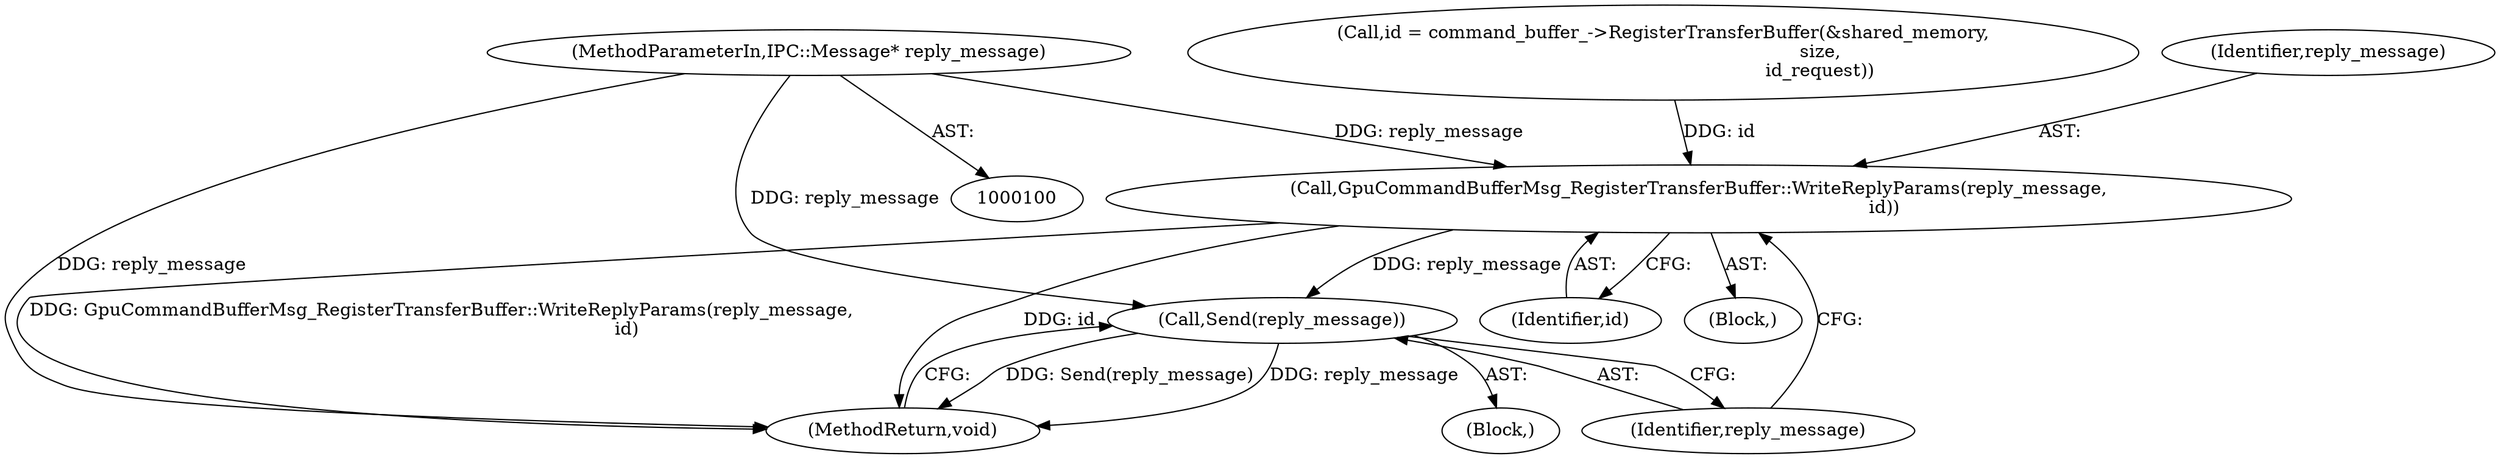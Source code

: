 digraph "0_Chrome_cd0bd79d6ebdb72183e6f0833673464cc10b3600_21@pointer" {
"1000104" [label="(MethodParameterIn,IPC::Message* reply_message)"];
"1000117" [label="(Call,GpuCommandBufferMsg_RegisterTransferBuffer::WriteReplyParams(reply_message,\n                                                                 id))"];
"1000123" [label="(Call,Send(reply_message))"];
"1000124" [label="(Identifier,reply_message)"];
"1000104" [label="(MethodParameterIn,IPC::Message* reply_message)"];
"1000117" [label="(Call,GpuCommandBufferMsg_RegisterTransferBuffer::WriteReplyParams(reply_message,\n                                                                 id))"];
"1000125" [label="(MethodReturn,void)"];
"1000110" [label="(Call,id = command_buffer_->RegisterTransferBuffer(&shared_memory,\n                                                       size,\n                                                       id_request))"];
"1000105" [label="(Block,)"];
"1000119" [label="(Identifier,id)"];
"1000118" [label="(Identifier,reply_message)"];
"1000123" [label="(Call,Send(reply_message))"];
"1000108" [label="(Block,)"];
"1000104" -> "1000100"  [label="AST: "];
"1000104" -> "1000125"  [label="DDG: reply_message"];
"1000104" -> "1000117"  [label="DDG: reply_message"];
"1000104" -> "1000123"  [label="DDG: reply_message"];
"1000117" -> "1000108"  [label="AST: "];
"1000117" -> "1000119"  [label="CFG: "];
"1000118" -> "1000117"  [label="AST: "];
"1000119" -> "1000117"  [label="AST: "];
"1000124" -> "1000117"  [label="CFG: "];
"1000117" -> "1000125"  [label="DDG: GpuCommandBufferMsg_RegisterTransferBuffer::WriteReplyParams(reply_message,\n                                                                 id)"];
"1000117" -> "1000125"  [label="DDG: id"];
"1000110" -> "1000117"  [label="DDG: id"];
"1000117" -> "1000123"  [label="DDG: reply_message"];
"1000123" -> "1000105"  [label="AST: "];
"1000123" -> "1000124"  [label="CFG: "];
"1000124" -> "1000123"  [label="AST: "];
"1000125" -> "1000123"  [label="CFG: "];
"1000123" -> "1000125"  [label="DDG: Send(reply_message)"];
"1000123" -> "1000125"  [label="DDG: reply_message"];
}
